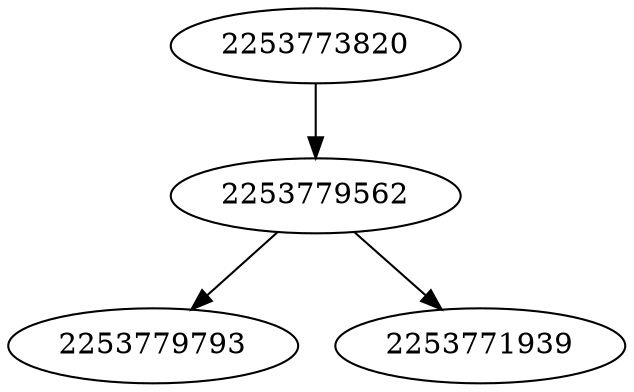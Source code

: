 strict digraph  {
2253779793;
2253779562;
2253771939;
2253773820;
2253779562 -> 2253779793;
2253779562 -> 2253771939;
2253773820 -> 2253779562;
}
